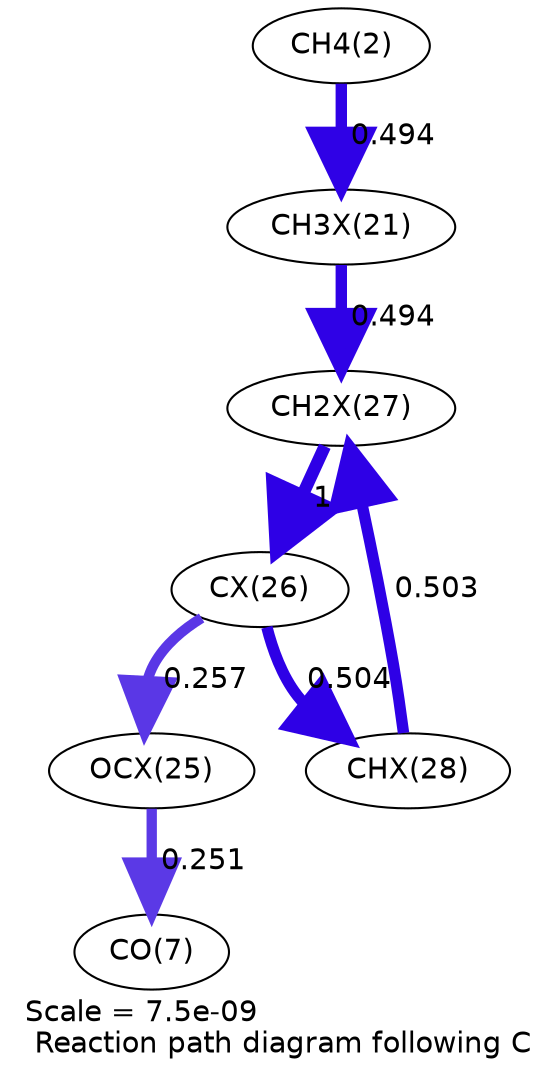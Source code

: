 digraph reaction_paths {
center=1;
s4 -> s108[fontname="Helvetica", penwidth=5.47, arrowsize=2.73, color="0.7, 0.994, 0.9"
, label=" 0.494"];
s108 -> s114[fontname="Helvetica", penwidth=5.47, arrowsize=2.73, color="0.7, 0.994, 0.9"
, label=" 0.494"];
s115 -> s114[fontname="Helvetica", penwidth=5.48, arrowsize=2.74, color="0.7, 1, 0.9"
, label=" 0.503"];
s114 -> s113[fontname="Helvetica", penwidth=6, arrowsize=3, color="0.7, 1.5, 0.9"
, label=" 1"];
s113 -> s115[fontname="Helvetica", penwidth=5.48, arrowsize=2.74, color="0.7, 1, 0.9"
, label=" 0.504"];
s113 -> s112[fontname="Helvetica", penwidth=4.97, arrowsize=2.49, color="0.7, 0.757, 0.9"
, label=" 0.257"];
s112 -> s9[fontname="Helvetica", penwidth=4.96, arrowsize=2.48, color="0.7, 0.751, 0.9"
, label=" 0.251"];
s4 [ fontname="Helvetica", label="CH4(2)"];
s9 [ fontname="Helvetica", label="CO(7)"];
s108 [ fontname="Helvetica", label="CH3X(21)"];
s112 [ fontname="Helvetica", label="OCX(25)"];
s113 [ fontname="Helvetica", label="CX(26)"];
s114 [ fontname="Helvetica", label="CH2X(27)"];
s115 [ fontname="Helvetica", label="CHX(28)"];
 label = "Scale = 7.5e-09\l Reaction path diagram following C";
 fontname = "Helvetica";
}
